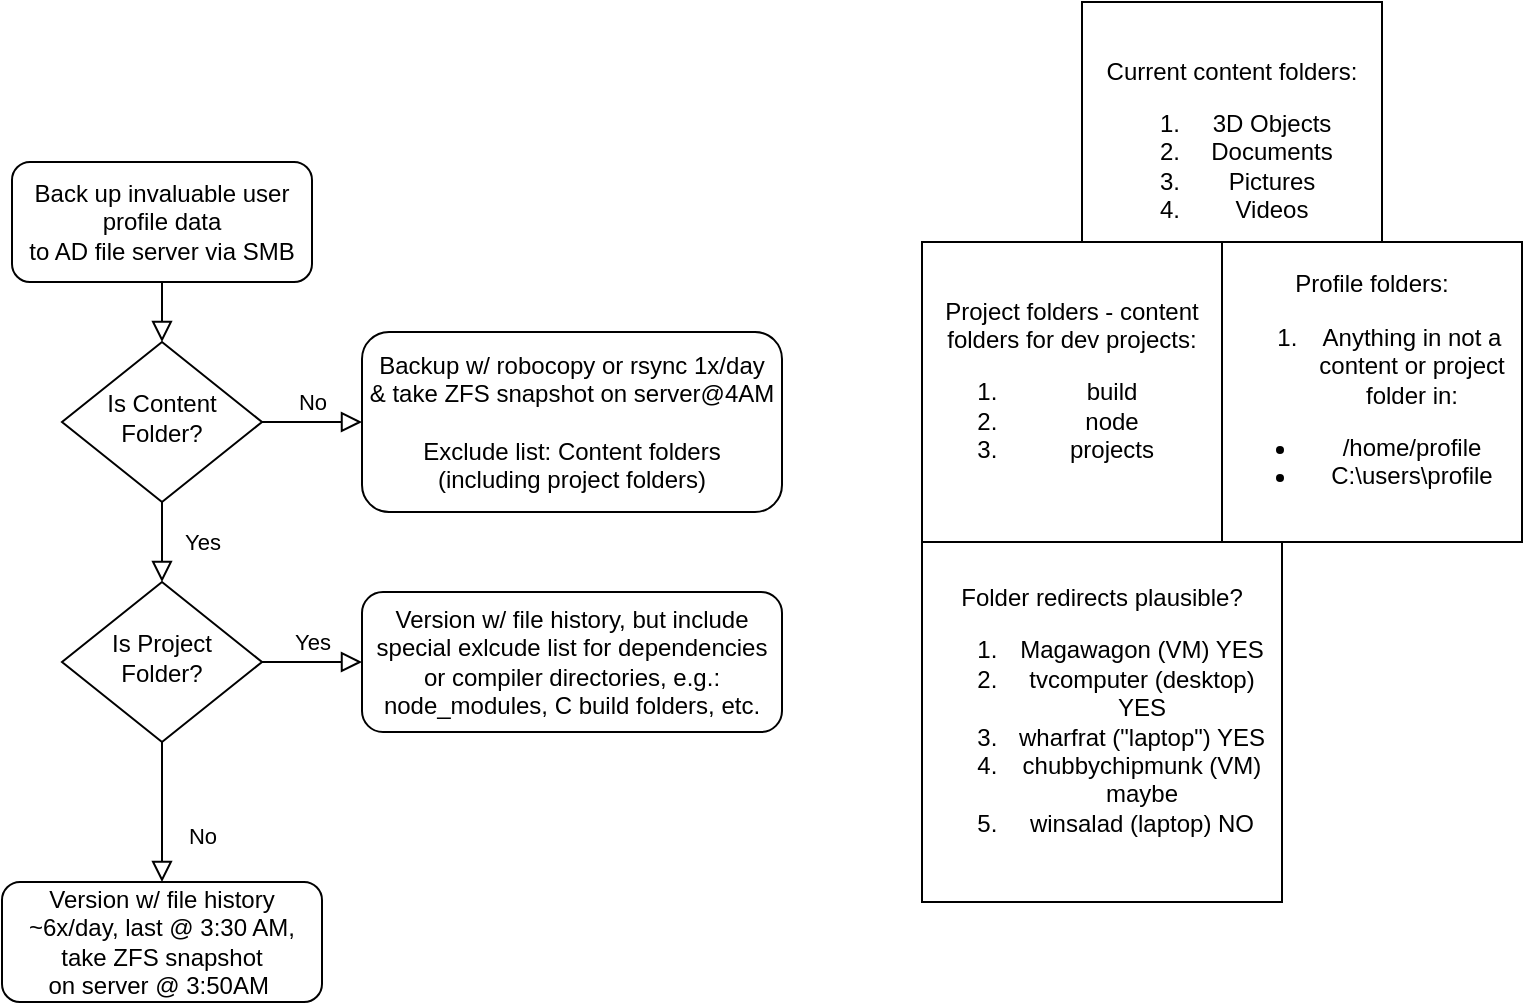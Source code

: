 <mxfile version="14.9.6" type="github">
  <diagram id="C5RBs43oDa-KdzZeNtuy" name="Page-1">
    <mxGraphModel dx="1044" dy="762" grid="1" gridSize="10" guides="1" tooltips="1" connect="1" arrows="1" fold="1" page="1" pageScale="1" pageWidth="827" pageHeight="1169" math="0" shadow="0">
      <root>
        <mxCell id="WIyWlLk6GJQsqaUBKTNV-0" />
        <mxCell id="WIyWlLk6GJQsqaUBKTNV-1" parent="WIyWlLk6GJQsqaUBKTNV-0" />
        <mxCell id="WIyWlLk6GJQsqaUBKTNV-2" value="" style="rounded=0;html=1;jettySize=auto;orthogonalLoop=1;fontSize=11;endArrow=block;endFill=0;endSize=8;strokeWidth=1;shadow=0;labelBackgroundColor=none;edgeStyle=orthogonalEdgeStyle;" parent="WIyWlLk6GJQsqaUBKTNV-1" source="WIyWlLk6GJQsqaUBKTNV-3" target="WIyWlLk6GJQsqaUBKTNV-6" edge="1">
          <mxGeometry relative="1" as="geometry" />
        </mxCell>
        <mxCell id="WIyWlLk6GJQsqaUBKTNV-3" value="Back up invaluable user profile data&lt;br&gt;to AD file server via SMB" style="rounded=1;whiteSpace=wrap;html=1;fontSize=12;glass=0;strokeWidth=1;shadow=0;" parent="WIyWlLk6GJQsqaUBKTNV-1" vertex="1">
          <mxGeometry x="145" y="80" width="150" height="60" as="geometry" />
        </mxCell>
        <mxCell id="WIyWlLk6GJQsqaUBKTNV-4" value="Yes" style="rounded=0;html=1;jettySize=auto;orthogonalLoop=1;fontSize=11;endArrow=block;endFill=0;endSize=8;strokeWidth=1;shadow=0;labelBackgroundColor=none;edgeStyle=orthogonalEdgeStyle;" parent="WIyWlLk6GJQsqaUBKTNV-1" source="WIyWlLk6GJQsqaUBKTNV-6" target="WIyWlLk6GJQsqaUBKTNV-10" edge="1">
          <mxGeometry y="20" relative="1" as="geometry">
            <mxPoint as="offset" />
          </mxGeometry>
        </mxCell>
        <mxCell id="WIyWlLk6GJQsqaUBKTNV-5" value="No" style="edgeStyle=orthogonalEdgeStyle;rounded=0;html=1;jettySize=auto;orthogonalLoop=1;fontSize=11;endArrow=block;endFill=0;endSize=8;strokeWidth=1;shadow=0;labelBackgroundColor=none;" parent="WIyWlLk6GJQsqaUBKTNV-1" source="WIyWlLk6GJQsqaUBKTNV-6" target="WIyWlLk6GJQsqaUBKTNV-7" edge="1">
          <mxGeometry y="10" relative="1" as="geometry">
            <mxPoint as="offset" />
          </mxGeometry>
        </mxCell>
        <mxCell id="WIyWlLk6GJQsqaUBKTNV-6" value="Is Content Folder?" style="rhombus;whiteSpace=wrap;html=1;shadow=0;fontFamily=Helvetica;fontSize=12;align=center;strokeWidth=1;spacing=6;spacingTop=-4;" parent="WIyWlLk6GJQsqaUBKTNV-1" vertex="1">
          <mxGeometry x="170" y="170" width="100" height="80" as="geometry" />
        </mxCell>
        <mxCell id="WIyWlLk6GJQsqaUBKTNV-7" value="Backup w/ robocopy or rsync 1x/day &lt;br&gt;&amp;amp; take ZFS snapshot on server@4AM&lt;br&gt;&lt;br&gt;Exclude list: Content folders&lt;br&gt;(including project folders)" style="rounded=1;whiteSpace=wrap;html=1;fontSize=12;glass=0;strokeWidth=1;shadow=0;" parent="WIyWlLk6GJQsqaUBKTNV-1" vertex="1">
          <mxGeometry x="320" y="165" width="210" height="90" as="geometry" />
        </mxCell>
        <mxCell id="WIyWlLk6GJQsqaUBKTNV-8" value="No" style="rounded=0;html=1;jettySize=auto;orthogonalLoop=1;fontSize=11;endArrow=block;endFill=0;endSize=8;strokeWidth=1;shadow=0;labelBackgroundColor=none;edgeStyle=orthogonalEdgeStyle;" parent="WIyWlLk6GJQsqaUBKTNV-1" source="WIyWlLk6GJQsqaUBKTNV-10" target="WIyWlLk6GJQsqaUBKTNV-11" edge="1">
          <mxGeometry x="0.333" y="20" relative="1" as="geometry">
            <mxPoint as="offset" />
          </mxGeometry>
        </mxCell>
        <mxCell id="WIyWlLk6GJQsqaUBKTNV-9" value="Yes" style="edgeStyle=orthogonalEdgeStyle;rounded=0;html=1;jettySize=auto;orthogonalLoop=1;fontSize=11;endArrow=block;endFill=0;endSize=8;strokeWidth=1;shadow=0;labelBackgroundColor=none;" parent="WIyWlLk6GJQsqaUBKTNV-1" source="WIyWlLk6GJQsqaUBKTNV-10" target="WIyWlLk6GJQsqaUBKTNV-12" edge="1">
          <mxGeometry y="10" relative="1" as="geometry">
            <mxPoint as="offset" />
          </mxGeometry>
        </mxCell>
        <mxCell id="WIyWlLk6GJQsqaUBKTNV-10" value="Is Project Folder?" style="rhombus;whiteSpace=wrap;html=1;shadow=0;fontFamily=Helvetica;fontSize=12;align=center;strokeWidth=1;spacing=6;spacingTop=-4;" parent="WIyWlLk6GJQsqaUBKTNV-1" vertex="1">
          <mxGeometry x="170" y="290" width="100" height="80" as="geometry" />
        </mxCell>
        <mxCell id="WIyWlLk6GJQsqaUBKTNV-11" value="Version w/ file history ~6x/day, last @ 3:30 AM, take ZFS snapshot &lt;br&gt;on server @ 3:50AM&amp;nbsp;" style="rounded=1;whiteSpace=wrap;html=1;fontSize=12;glass=0;strokeWidth=1;shadow=0;" parent="WIyWlLk6GJQsqaUBKTNV-1" vertex="1">
          <mxGeometry x="140" y="440" width="160" height="60" as="geometry" />
        </mxCell>
        <mxCell id="WIyWlLk6GJQsqaUBKTNV-12" value="Version w/ file history, but include special exlcude list for dependencies or compiler directories, e.g.: node_modules, C build folders, etc." style="rounded=1;whiteSpace=wrap;html=1;fontSize=12;glass=0;strokeWidth=1;shadow=0;" parent="WIyWlLk6GJQsqaUBKTNV-1" vertex="1">
          <mxGeometry x="320" y="295" width="210" height="70" as="geometry" />
        </mxCell>
        <mxCell id="4qqjIyFmHvky-0g47BIL-0" value="Current content folders:&lt;br&gt;&lt;ol&gt;&lt;li&gt;3D Objects&lt;/li&gt;&lt;li&gt;Documents&lt;/li&gt;&lt;li&gt;Pictures&lt;/li&gt;&lt;li&gt;Videos&lt;/li&gt;&lt;/ol&gt;" style="whiteSpace=wrap;html=1;aspect=fixed;" parent="WIyWlLk6GJQsqaUBKTNV-1" vertex="1">
          <mxGeometry x="680" width="150" height="150" as="geometry" />
        </mxCell>
        <mxCell id="4qqjIyFmHvky-0g47BIL-1" value="Profile folders:&lt;br&gt;&lt;ol&gt;&lt;li&gt;Anything in not a content or project folder in:&lt;/li&gt;&lt;/ol&gt;&lt;ul&gt;&lt;li&gt;/home/profile&lt;/li&gt;&lt;li&gt;C:\users\profile&lt;/li&gt;&lt;/ul&gt;" style="whiteSpace=wrap;html=1;aspect=fixed;" parent="WIyWlLk6GJQsqaUBKTNV-1" vertex="1">
          <mxGeometry x="750" y="120" width="150" height="150" as="geometry" />
        </mxCell>
        <mxCell id="4qqjIyFmHvky-0g47BIL-2" value="Project folders - content folders for dev projects:&lt;br&gt;&lt;ol&gt;&lt;li&gt;build&lt;/li&gt;&lt;li&gt;node&lt;/li&gt;&lt;li&gt;projects&lt;/li&gt;&lt;/ol&gt;" style="whiteSpace=wrap;html=1;aspect=fixed;" parent="WIyWlLk6GJQsqaUBKTNV-1" vertex="1">
          <mxGeometry x="600" y="120" width="150" height="150" as="geometry" />
        </mxCell>
        <mxCell id="4qqjIyFmHvky-0g47BIL-4" value="Folder redirects plausible?&lt;br&gt;&lt;ol&gt;&lt;li&gt;Magawagon (VM) YES&lt;/li&gt;&lt;li&gt;tvcomputer (desktop) YES&lt;/li&gt;&lt;li&gt;wharfrat (&quot;laptop&quot;) YES&lt;/li&gt;&lt;li&gt;chubbychipmunk (VM) maybe&lt;/li&gt;&lt;li&gt;winsalad (laptop) NO&lt;/li&gt;&lt;/ol&gt;" style="whiteSpace=wrap;html=1;aspect=fixed;" parent="WIyWlLk6GJQsqaUBKTNV-1" vertex="1">
          <mxGeometry x="600" y="270" width="180" height="180" as="geometry" />
        </mxCell>
      </root>
    </mxGraphModel>
  </diagram>
</mxfile>
